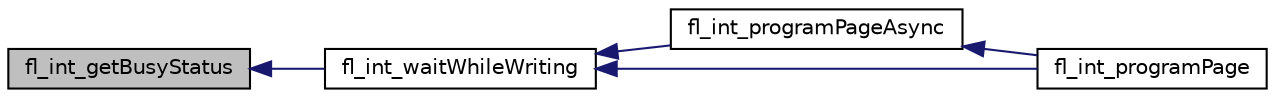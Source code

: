 digraph "fl_int_getBusyStatus"
{
 // INTERACTIVE_SVG=YES
  edge [fontname="Helvetica",fontsize="10",labelfontname="Helvetica",labelfontsize="10"];
  node [fontname="Helvetica",fontsize="10",shape=record];
  rankdir="LR";
  Node1 [label="fl_int_getBusyStatus",height=0.2,width=0.4,color="black", fillcolor="grey75", style="filled" fontcolor="black"];
  Node1 -> Node2 [dir="back",color="midnightblue",fontsize="10",style="solid",fontname="Helvetica"];
  Node2 [label="fl_int_waitWhileWriting",height=0.2,width=0.4,color="black", fillcolor="white", style="filled",URL="$device__access_8xc.html#af78bd1c2b5563e59057f372f76627004"];
  Node2 -> Node3 [dir="back",color="midnightblue",fontsize="10",style="solid",fontname="Helvetica"];
  Node3 [label="fl_int_programPageAsync",height=0.2,width=0.4,color="black", fillcolor="white", style="filled",URL="$device__access_8xc.html#a119cdd041305e5408c518a4948654df6"];
  Node3 -> Node4 [dir="back",color="midnightblue",fontsize="10",style="solid",fontname="Helvetica"];
  Node4 [label="fl_int_programPage",height=0.2,width=0.4,color="black", fillcolor="white", style="filled",URL="$device__access_8xc.html#ab24728d7b2504b18f6d5e2b8e6cca21b"];
  Node2 -> Node4 [dir="back",color="midnightblue",fontsize="10",style="solid",fontname="Helvetica"];
}
